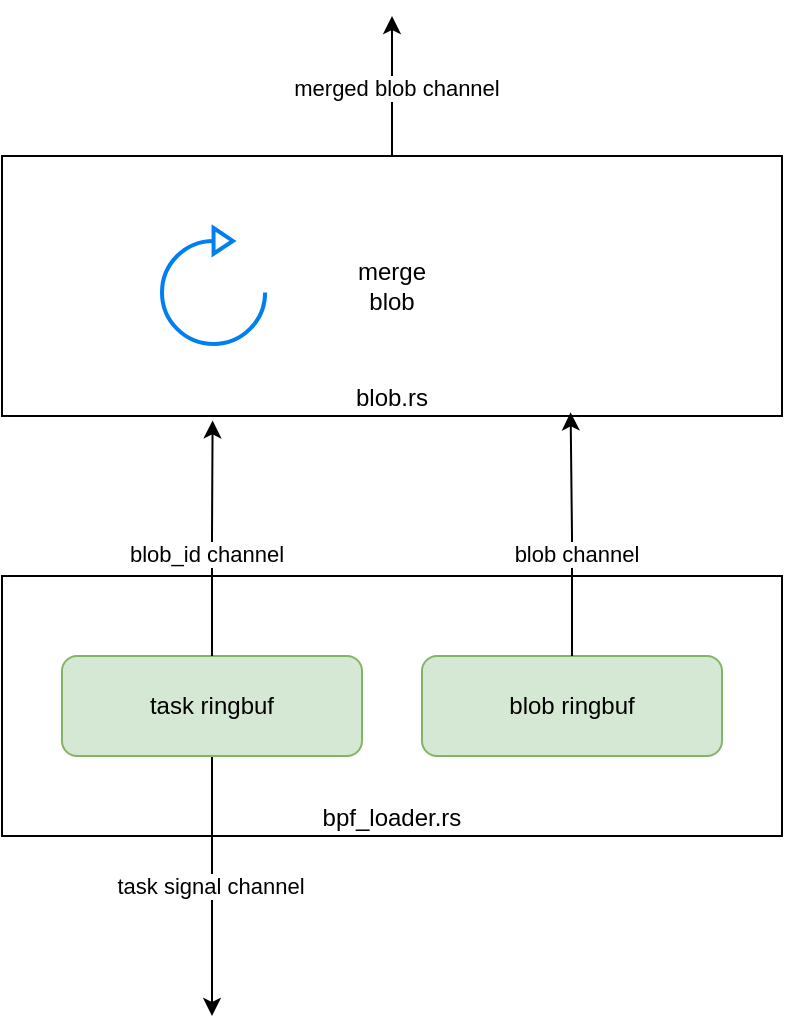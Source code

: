 <mxfile version="26.0.9">
  <diagram name="Page-1" id="0ta_sMpKvYdjmSMb833P">
    <mxGraphModel dx="1122" dy="1034" grid="1" gridSize="10" guides="1" tooltips="1" connect="1" arrows="1" fold="1" page="1" pageScale="1" pageWidth="850" pageHeight="1100" math="0" shadow="0">
      <root>
        <mxCell id="0" />
        <mxCell id="1" parent="0" />
        <mxCell id="bQvJ2OAFqH43-HvuSgEJ-54" value="bpf_loader.rs" style="rounded=0;whiteSpace=wrap;html=1;verticalAlign=bottom;labelBackgroundColor=none;" vertex="1" parent="1">
          <mxGeometry x="300" y="520" width="390" height="130" as="geometry" />
        </mxCell>
        <mxCell id="bQvJ2OAFqH43-HvuSgEJ-70" style="edgeStyle=orthogonalEdgeStyle;rounded=0;orthogonalLoop=1;jettySize=auto;html=1;exitX=0.5;exitY=1;exitDx=0;exitDy=0;" edge="1" parent="1" source="bQvJ2OAFqH43-HvuSgEJ-43">
          <mxGeometry relative="1" as="geometry">
            <mxPoint x="405" y="740" as="targetPoint" />
          </mxGeometry>
        </mxCell>
        <mxCell id="bQvJ2OAFqH43-HvuSgEJ-71" value="task signal channel" style="edgeLabel;html=1;align=center;verticalAlign=middle;resizable=0;points=[];" vertex="1" connectable="0" parent="bQvJ2OAFqH43-HvuSgEJ-70">
          <mxGeometry x="-0.004" y="-1" relative="1" as="geometry">
            <mxPoint x="-1" y="-1" as="offset" />
          </mxGeometry>
        </mxCell>
        <mxCell id="bQvJ2OAFqH43-HvuSgEJ-43" value="task ringbuf" style="rounded=1;whiteSpace=wrap;html=1;verticalAlign=middle;labelBackgroundColor=none;fillStyle=auto;fillColor=#d5e8d4;strokeColor=#82b366;" vertex="1" parent="1">
          <mxGeometry x="330" y="560" width="150" height="50" as="geometry" />
        </mxCell>
        <mxCell id="bQvJ2OAFqH43-HvuSgEJ-44" value="blob ringbuf" style="rounded=1;whiteSpace=wrap;html=1;verticalAlign=middle;labelBackgroundColor=none;fillColor=#d5e8d4;strokeColor=#82b366;" vertex="1" parent="1">
          <mxGeometry x="510" y="560" width="150" height="50" as="geometry" />
        </mxCell>
        <mxCell id="bQvJ2OAFqH43-HvuSgEJ-68" style="edgeStyle=orthogonalEdgeStyle;rounded=0;orthogonalLoop=1;jettySize=auto;html=1;exitX=0.5;exitY=0;exitDx=0;exitDy=0;" edge="1" parent="1" source="bQvJ2OAFqH43-HvuSgEJ-61">
          <mxGeometry relative="1" as="geometry">
            <mxPoint x="495" y="240" as="targetPoint" />
          </mxGeometry>
        </mxCell>
        <mxCell id="bQvJ2OAFqH43-HvuSgEJ-69" value="merged blob channel" style="edgeLabel;html=1;align=center;verticalAlign=middle;resizable=0;points=[];" vertex="1" connectable="0" parent="bQvJ2OAFqH43-HvuSgEJ-68">
          <mxGeometry x="-0.007" y="-1" relative="1" as="geometry">
            <mxPoint as="offset" />
          </mxGeometry>
        </mxCell>
        <mxCell id="bQvJ2OAFqH43-HvuSgEJ-61" value="blob.rs" style="rounded=0;whiteSpace=wrap;html=1;verticalAlign=bottom;labelBackgroundColor=none;" vertex="1" parent="1">
          <mxGeometry x="300" y="310" width="390" height="130" as="geometry" />
        </mxCell>
        <mxCell id="bQvJ2OAFqH43-HvuSgEJ-62" style="edgeStyle=orthogonalEdgeStyle;rounded=0;orthogonalLoop=1;jettySize=auto;html=1;exitX=0.5;exitY=0;exitDx=0;exitDy=0;entryX=0.27;entryY=1.017;entryDx=0;entryDy=0;entryPerimeter=0;" edge="1" parent="1" source="bQvJ2OAFqH43-HvuSgEJ-43" target="bQvJ2OAFqH43-HvuSgEJ-61">
          <mxGeometry relative="1" as="geometry" />
        </mxCell>
        <mxCell id="bQvJ2OAFqH43-HvuSgEJ-64" value="blob_id channel" style="edgeLabel;html=1;align=center;verticalAlign=middle;resizable=0;points=[];" vertex="1" connectable="0" parent="bQvJ2OAFqH43-HvuSgEJ-62">
          <mxGeometry x="-0.143" y="3" relative="1" as="geometry">
            <mxPoint y="-1" as="offset" />
          </mxGeometry>
        </mxCell>
        <mxCell id="bQvJ2OAFqH43-HvuSgEJ-63" style="edgeStyle=orthogonalEdgeStyle;rounded=0;orthogonalLoop=1;jettySize=auto;html=1;exitX=0.5;exitY=0;exitDx=0;exitDy=0;entryX=0.729;entryY=0.986;entryDx=0;entryDy=0;entryPerimeter=0;" edge="1" parent="1" source="bQvJ2OAFqH43-HvuSgEJ-44" target="bQvJ2OAFqH43-HvuSgEJ-61">
          <mxGeometry relative="1" as="geometry" />
        </mxCell>
        <mxCell id="bQvJ2OAFqH43-HvuSgEJ-65" value="blob channel" style="edgeLabel;html=1;align=center;verticalAlign=middle;resizable=0;points=[];" vertex="1" connectable="0" parent="bQvJ2OAFqH43-HvuSgEJ-63">
          <mxGeometry x="-0.158" y="-2" relative="1" as="geometry">
            <mxPoint as="offset" />
          </mxGeometry>
        </mxCell>
        <mxCell id="bQvJ2OAFqH43-HvuSgEJ-66" value="" style="html=1;verticalLabelPosition=bottom;align=center;labelBackgroundColor=#ffffff;verticalAlign=top;strokeWidth=2;strokeColor=#0080F0;shadow=0;dashed=0;shape=mxgraph.ios7.icons.reload;" vertex="1" parent="1">
          <mxGeometry x="380" y="346" width="51.56" height="58" as="geometry" />
        </mxCell>
        <mxCell id="bQvJ2OAFqH43-HvuSgEJ-67" value="merge blob" style="text;html=1;align=center;verticalAlign=middle;whiteSpace=wrap;rounded=0;" vertex="1" parent="1">
          <mxGeometry x="465" y="360" width="60" height="30" as="geometry" />
        </mxCell>
      </root>
    </mxGraphModel>
  </diagram>
</mxfile>
